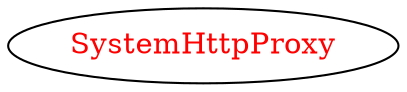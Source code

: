 digraph dependencyGraph {
 concentrate=true;
 ranksep="2.0";
 rankdir="LR"; 
 splines="ortho";
"SystemHttpProxy" [fontcolor="red"];
}